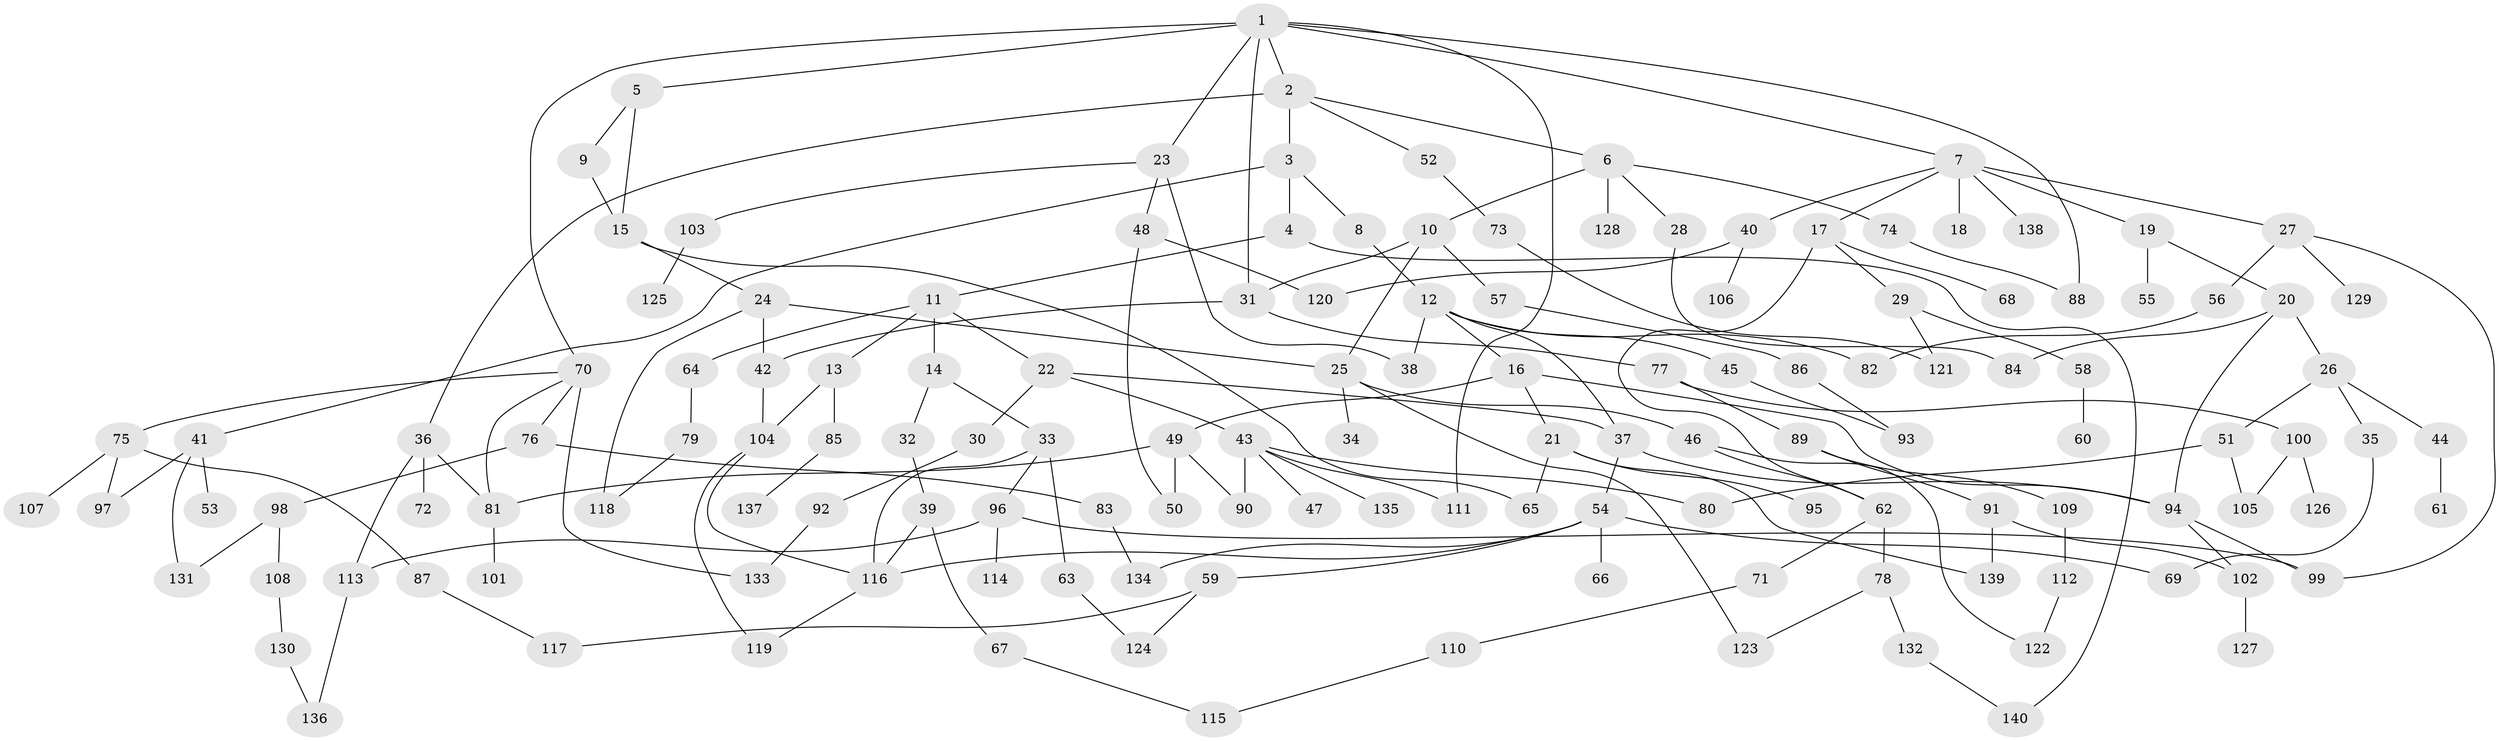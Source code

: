 // Generated by graph-tools (version 1.1) at 2025/34/03/09/25 02:34:16]
// undirected, 140 vertices, 185 edges
graph export_dot {
graph [start="1"]
  node [color=gray90,style=filled];
  1;
  2;
  3;
  4;
  5;
  6;
  7;
  8;
  9;
  10;
  11;
  12;
  13;
  14;
  15;
  16;
  17;
  18;
  19;
  20;
  21;
  22;
  23;
  24;
  25;
  26;
  27;
  28;
  29;
  30;
  31;
  32;
  33;
  34;
  35;
  36;
  37;
  38;
  39;
  40;
  41;
  42;
  43;
  44;
  45;
  46;
  47;
  48;
  49;
  50;
  51;
  52;
  53;
  54;
  55;
  56;
  57;
  58;
  59;
  60;
  61;
  62;
  63;
  64;
  65;
  66;
  67;
  68;
  69;
  70;
  71;
  72;
  73;
  74;
  75;
  76;
  77;
  78;
  79;
  80;
  81;
  82;
  83;
  84;
  85;
  86;
  87;
  88;
  89;
  90;
  91;
  92;
  93;
  94;
  95;
  96;
  97;
  98;
  99;
  100;
  101;
  102;
  103;
  104;
  105;
  106;
  107;
  108;
  109;
  110;
  111;
  112;
  113;
  114;
  115;
  116;
  117;
  118;
  119;
  120;
  121;
  122;
  123;
  124;
  125;
  126;
  127;
  128;
  129;
  130;
  131;
  132;
  133;
  134;
  135;
  136;
  137;
  138;
  139;
  140;
  1 -- 2;
  1 -- 5;
  1 -- 7;
  1 -- 23;
  1 -- 70;
  1 -- 111;
  1 -- 31;
  1 -- 88;
  2 -- 3;
  2 -- 6;
  2 -- 36;
  2 -- 52;
  3 -- 4;
  3 -- 8;
  3 -- 41;
  4 -- 11;
  4 -- 140;
  5 -- 9;
  5 -- 15;
  6 -- 10;
  6 -- 28;
  6 -- 74;
  6 -- 128;
  7 -- 17;
  7 -- 18;
  7 -- 19;
  7 -- 27;
  7 -- 40;
  7 -- 138;
  8 -- 12;
  9 -- 15;
  10 -- 25;
  10 -- 31;
  10 -- 57;
  11 -- 13;
  11 -- 14;
  11 -- 22;
  11 -- 64;
  12 -- 16;
  12 -- 37;
  12 -- 45;
  12 -- 82;
  12 -- 38;
  13 -- 85;
  13 -- 104;
  14 -- 32;
  14 -- 33;
  15 -- 24;
  15 -- 65;
  16 -- 21;
  16 -- 49;
  16 -- 94;
  17 -- 29;
  17 -- 68;
  17 -- 62;
  19 -- 20;
  19 -- 55;
  20 -- 26;
  20 -- 84;
  20 -- 94;
  21 -- 95;
  21 -- 139;
  21 -- 65;
  22 -- 30;
  22 -- 43;
  22 -- 37;
  23 -- 38;
  23 -- 48;
  23 -- 103;
  24 -- 42;
  24 -- 25;
  24 -- 118;
  25 -- 34;
  25 -- 46;
  25 -- 123;
  26 -- 35;
  26 -- 44;
  26 -- 51;
  27 -- 56;
  27 -- 129;
  27 -- 99;
  28 -- 84;
  29 -- 58;
  29 -- 121;
  30 -- 92;
  31 -- 77;
  31 -- 42;
  32 -- 39;
  33 -- 63;
  33 -- 96;
  33 -- 116;
  35 -- 69;
  36 -- 72;
  36 -- 113;
  36 -- 81;
  37 -- 54;
  37 -- 94;
  39 -- 67;
  39 -- 116;
  40 -- 106;
  40 -- 120;
  41 -- 53;
  41 -- 97;
  41 -- 131;
  42 -- 104;
  43 -- 47;
  43 -- 80;
  43 -- 135;
  43 -- 111;
  43 -- 90;
  44 -- 61;
  45 -- 93;
  46 -- 62;
  46 -- 122;
  48 -- 50;
  48 -- 120;
  49 -- 81;
  49 -- 90;
  49 -- 50;
  51 -- 105;
  51 -- 80;
  52 -- 73;
  54 -- 59;
  54 -- 66;
  54 -- 116;
  54 -- 134;
  54 -- 69;
  56 -- 82;
  57 -- 86;
  58 -- 60;
  59 -- 117;
  59 -- 124;
  62 -- 71;
  62 -- 78;
  63 -- 124;
  64 -- 79;
  67 -- 115;
  70 -- 75;
  70 -- 76;
  70 -- 133;
  70 -- 81;
  71 -- 110;
  73 -- 121;
  74 -- 88;
  75 -- 87;
  75 -- 97;
  75 -- 107;
  76 -- 83;
  76 -- 98;
  77 -- 89;
  77 -- 100;
  78 -- 132;
  78 -- 123;
  79 -- 118;
  81 -- 101;
  83 -- 134;
  85 -- 137;
  86 -- 93;
  87 -- 117;
  89 -- 91;
  89 -- 109;
  91 -- 102;
  91 -- 139;
  92 -- 133;
  94 -- 99;
  94 -- 102;
  96 -- 114;
  96 -- 99;
  96 -- 113;
  98 -- 108;
  98 -- 131;
  100 -- 126;
  100 -- 105;
  102 -- 127;
  103 -- 125;
  104 -- 116;
  104 -- 119;
  108 -- 130;
  109 -- 112;
  110 -- 115;
  112 -- 122;
  113 -- 136;
  116 -- 119;
  130 -- 136;
  132 -- 140;
}
